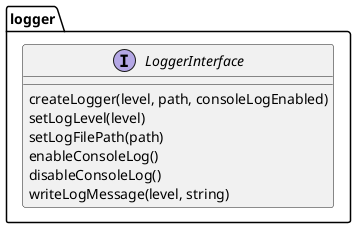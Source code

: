 @startuml

package "logger" {
  interface "LoggerInterface" {
    createLogger(level, path, consoleLogEnabled)
    setLogLevel(level)
    setLogFilePath(path)
    enableConsoleLog()
    disableConsoleLog()
    writeLogMessage(level, string)
  }
}

@enduml
